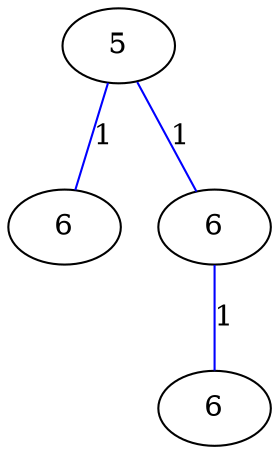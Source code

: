 graph G {
	0 [label="5"];
	1 [label="6"];
	2 [label="6"];
	3 [label="6"];
	0 -- 1 [label="1", color=blue];
	0 -- 2 [label="1", color=blue];
	2 -- 3 [label="1", color=blue];
}